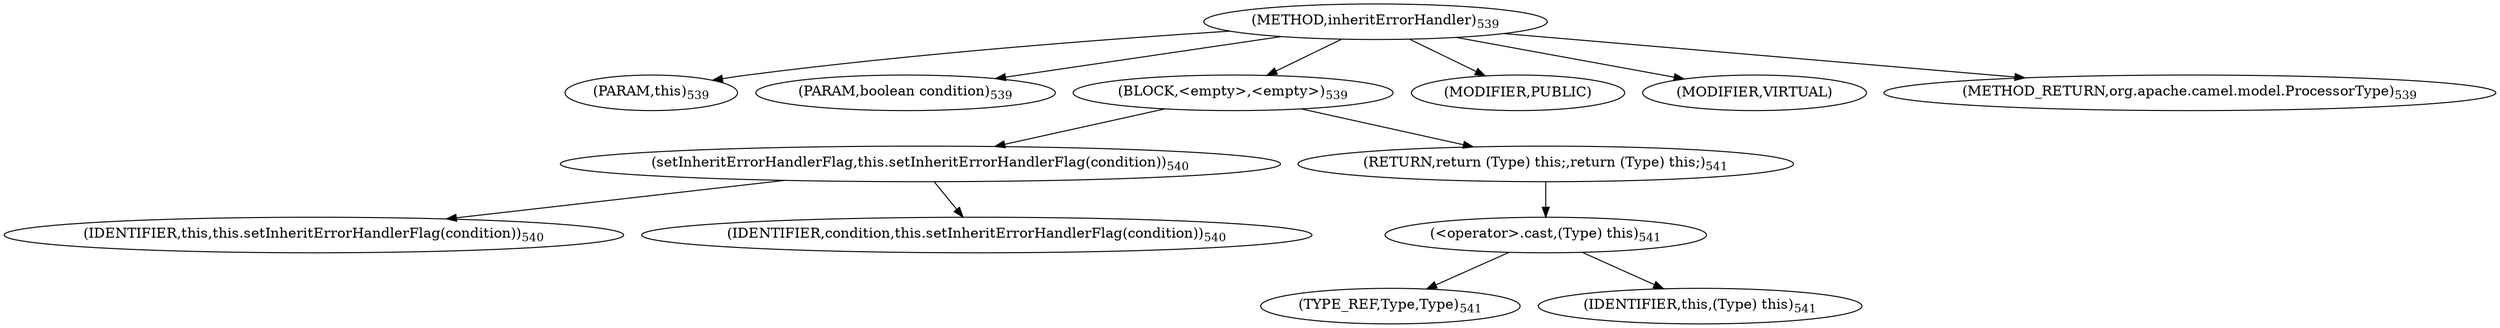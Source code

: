 digraph "inheritErrorHandler" {  
"1106" [label = <(METHOD,inheritErrorHandler)<SUB>539</SUB>> ]
"138" [label = <(PARAM,this)<SUB>539</SUB>> ]
"1107" [label = <(PARAM,boolean condition)<SUB>539</SUB>> ]
"1108" [label = <(BLOCK,&lt;empty&gt;,&lt;empty&gt;)<SUB>539</SUB>> ]
"1109" [label = <(setInheritErrorHandlerFlag,this.setInheritErrorHandlerFlag(condition))<SUB>540</SUB>> ]
"137" [label = <(IDENTIFIER,this,this.setInheritErrorHandlerFlag(condition))<SUB>540</SUB>> ]
"1110" [label = <(IDENTIFIER,condition,this.setInheritErrorHandlerFlag(condition))<SUB>540</SUB>> ]
"1111" [label = <(RETURN,return (Type) this;,return (Type) this;)<SUB>541</SUB>> ]
"1112" [label = <(&lt;operator&gt;.cast,(Type) this)<SUB>541</SUB>> ]
"1113" [label = <(TYPE_REF,Type,Type)<SUB>541</SUB>> ]
"139" [label = <(IDENTIFIER,this,(Type) this)<SUB>541</SUB>> ]
"1114" [label = <(MODIFIER,PUBLIC)> ]
"1115" [label = <(MODIFIER,VIRTUAL)> ]
"1116" [label = <(METHOD_RETURN,org.apache.camel.model.ProcessorType)<SUB>539</SUB>> ]
  "1106" -> "138" 
  "1106" -> "1107" 
  "1106" -> "1108" 
  "1106" -> "1114" 
  "1106" -> "1115" 
  "1106" -> "1116" 
  "1108" -> "1109" 
  "1108" -> "1111" 
  "1109" -> "137" 
  "1109" -> "1110" 
  "1111" -> "1112" 
  "1112" -> "1113" 
  "1112" -> "139" 
}
